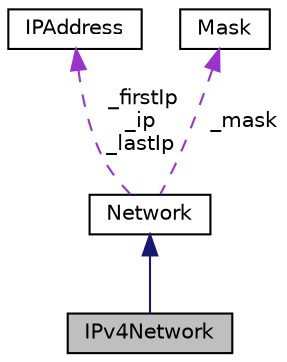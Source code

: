 digraph "IPv4Network"
{
 // LATEX_PDF_SIZE
  edge [fontname="Helvetica",fontsize="10",labelfontname="Helvetica",labelfontsize="10"];
  node [fontname="Helvetica",fontsize="10",shape=record];
  Node1 [label="IPv4Network",height=0.2,width=0.4,color="black", fillcolor="grey75", style="filled", fontcolor="black",tooltip="Represents an IPv4 network."];
  Node2 -> Node1 [dir="back",color="midnightblue",fontsize="10",style="solid",fontname="Helvetica"];
  Node2 [label="Network",height=0.2,width=0.4,color="black", fillcolor="white", style="filled",URL="$classNetwork.html",tooltip="Abstract base class representing a Network."];
  Node3 -> Node2 [dir="back",color="darkorchid3",fontsize="10",style="dashed",label=" _firstIp\n_ip\n_lastIp" ,fontname="Helvetica"];
  Node3 [label="IPAddress",height=0.2,width=0.4,color="black", fillcolor="white", style="filled",URL="$classIPAddress.html",tooltip="Abstract base class representing an IP address."];
  Node4 -> Node2 [dir="back",color="darkorchid3",fontsize="10",style="dashed",label=" _mask" ,fontname="Helvetica"];
  Node4 [label="Mask",height=0.2,width=0.4,color="black", fillcolor="white", style="filled",URL="$classMask.html",tooltip="Represents a network mask."];
}

